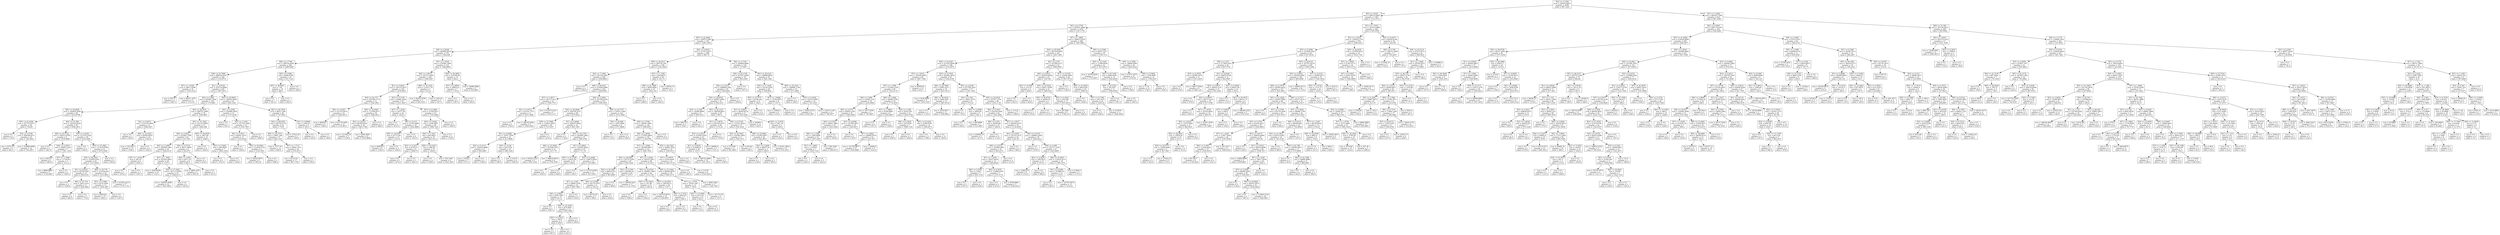 digraph Tree {
node [shape=box] ;
0 [label="X[2] <= 3.1556\nmse = 332616.6052\nsamples = 2000\nvalue = 997.1425"] ;
1 [label="X[0] <= 0.629\nmse = 286153.6803\nsamples = 1381\nvalue = 1131.4772"] ;
0 -> 1 [labeldistance=2.5, labelangle=45, headlabel="True"] ;
2 [label="X[3] <= 0.3745\nmse = 295621.0406\nsamples = 1053\nvalue = 1197.1776"] ;
1 -> 2 ;
3 [label="X[5] <= 42.3692\nmse = 290573.998\nsamples = 767\nvalue = 1087.2855"] ;
2 -> 3 ;
4 [label="X[6] <= 2.8448\nmse = 285060.9534\nsamples = 379\nvalue = 1184.066"] ;
3 -> 4 ;
5 [label="X[6] <= 2.7799\nmse = 286740.6585\nsamples = 260\nvalue = 1089.8269"] ;
4 -> 5 ;
6 [label="X[8] <= 22.7968\nmse = 268018.8163\nsamples = 246\nvalue = 1132.9715"] ;
5 -> 6 ;
7 [label="X[7] <= 1.6383\nmse = 24811.8398\nsamples = 16\nvalue = 1785.3125"] ;
6 -> 7 ;
8 [label="mse = 330.75\nsamples = 4\nvalue = 1887.5"] ;
7 -> 8 ;
9 [label="mse = 28331.1875\nsamples = 12\nvalue = 1751.25"] ;
7 -> 9 ;
10 [label="X[1] <= 0.8726\nmse = 253274.8069\nsamples = 230\nvalue = 1087.5913"] ;
6 -> 10 ;
11 [label="X[2] <= 2.096\nmse = 254081.3928\nsamples = 163\nvalue = 1179.865"] ;
10 -> 11 ;
12 [label="X[4] <= 24.9956\nmse = 182838.3009\nsamples = 85\nvalue = 1014.8706"] ;
11 -> 12 ;
13 [label="X[5] <= 41.4048\nmse = 227776.2275\nsamples = 20\nvalue = 756.85"] ;
12 -> 13 ;
14 [label="mse = 0.0\nsamples = 4\nvalue = 718.0"] ;
13 -> 14 ;
15 [label="X[3] <= 0.2785\nmse = 284248.6211\nsamples = 16\nvalue = 766.5625"] ;
13 -> 15 ;
16 [label="mse = 8372.25\nsamples = 2\nvalue = 922.5"] ;
15 -> 16 ;
17 [label="mse = 319689.4898\nsamples = 14\nvalue = 744.2857"] ;
15 -> 17 ;
18 [label="X[4] <= 45.366\nmse = 142223.8239\nsamples = 65\nvalue = 1094.2615"] ;
12 -> 18 ;
19 [label="X[8] <= 23.5752\nmse = 100213.8765\nsamples = 9\nvalue = 1478.8889"] ;
18 -> 19 ;
20 [label="mse = 0.0\nsamples = 2\nvalue = 1821.0"] ;
19 -> 20 ;
21 [label="X[6] <= 2.4054\nmse = 85852.1224\nsamples = 7\nvalue = 1381.1429"] ;
19 -> 21 ;
22 [label="mse = 4624.0\nsamples = 2\nvalue = 1805.0"] ;
21 -> 22 ;
23 [label="X[7] <= 1.7946\nmse = 17736.64\nsamples = 5\nvalue = 1211.6"] ;
21 -> 23 ;
24 [label="mse = 8888.8889\nsamples = 3\nvalue = 1120.6667"] ;
23 -> 24 ;
25 [label="mse = 0.0\nsamples = 2\nvalue = 1348.0"] ;
23 -> 25 ;
26 [label="X[0] <= 0.5345\nmse = 121378.5328\nsamples = 56\nvalue = 1032.4464"] ;
18 -> 26 ;
27 [label="mse = 0.0\nsamples = 5\nvalue = 644.0"] ;
26 -> 27 ;
28 [label="X[4] <= 47.2681\nmse = 117034.8766\nsamples = 51\nvalue = 1070.5294"] ;
26 -> 28 ;
29 [label="X[5] <= 40.5821\nmse = 123629.4201\nsamples = 42\nvalue = 1127.6429"] ;
28 -> 29 ;
30 [label="X[1] <= 0.8225\nmse = 49728.2367\nsamples = 13\nvalue = 930.6154"] ;
29 -> 30 ;
31 [label="mse = 0.0\nsamples = 2\nvalue = 1438.0"] ;
30 -> 31 ;
32 [label="X[8] <= 25.779\nmse = 3452.2314\nsamples = 11\nvalue = 838.3636"] ;
30 -> 32 ;
33 [label="mse = 0.0\nsamples = 6\nvalue = 892.0"] ;
32 -> 33 ;
34 [label="mse = 0.0\nsamples = 5\nvalue = 774.0"] ;
32 -> 34 ;
35 [label="X[8] <= 25.779\nmse = 131554.654\nsamples = 29\nvalue = 1215.9655"] ;
29 -> 35 ;
36 [label="X[3] <= 0.3093\nmse = 8374.3056\nsamples = 12\nvalue = 1268.1667"] ;
35 -> 36 ;
37 [label="mse = 9849.64\nsamples = 10\nvalue = 1262.4"] ;
36 -> 37 ;
38 [label="mse = 0.0\nsamples = 2\nvalue = 1297.0"] ;
36 -> 38 ;
39 [label="mse = 215224.2215\nsamples = 17\nvalue = 1179.1176"] ;
35 -> 39 ;
40 [label="mse = 0.0\nsamples = 9\nvalue = 804.0"] ;
28 -> 40 ;
41 [label="X[4] <= 26.3831\nmse = 269723.1966\nsamples = 78\nvalue = 1359.6667"] ;
11 -> 41 ;
42 [label="X[1] <= 0.8471\nmse = 272156.3946\nsamples = 21\nvalue = 1086.2857"] ;
41 -> 42 ;
43 [label="mse = 0.0\nsamples = 5\nvalue = 280.0"] ;
42 -> 43 ;
44 [label="X[8] <= 23.4201\nmse = 90564.0625\nsamples = 16\nvalue = 1338.25"] ;
42 -> 44 ;
45 [label="mse = 142129.0\nsamples = 10\nvalue = 1306.0"] ;
44 -> 45 ;
46 [label="mse = 0.0\nsamples = 6\nvalue = 1392.0"] ;
44 -> 46 ;
47 [label="X[5] <= 41.1825\nmse = 231147.6405\nsamples = 57\nvalue = 1460.386"] ;
41 -> 47 ;
48 [label="X[0] <= 0.5612\nmse = 232582.7596\nsamples = 42\nvalue = 1315.381"] ;
47 -> 48 ;
49 [label="X[6] <= 2.1899\nmse = 206399.1981\nsamples = 34\nvalue = 1428.9118"] ;
48 -> 49 ;
50 [label="X[7] <= 1.6106\nmse = 342.25\nsamples = 6\nvalue = 1855.5"] ;
49 -> 50 ;
51 [label="mse = 0.0\nsamples = 3\nvalue = 1874.0"] ;
50 -> 51 ;
52 [label="mse = 0.0\nsamples = 3\nvalue = 1837.0"] ;
50 -> 52 ;
53 [label="X[7] <= 1.7946\nmse = 203202.9643\nsamples = 28\nvalue = 1337.5"] ;
49 -> 53 ;
54 [label="mse = 184148.89\nsamples = 10\nvalue = 1105.1"] ;
53 -> 54 ;
55 [label="X[8] <= 27.2825\nmse = 167113.4599\nsamples = 18\nvalue = 1466.6111"] ;
53 -> 55 ;
56 [label="mse = 184563.3086\nsamples = 16\nvalue = 1447.0625"] ;
55 -> 56 ;
57 [label="mse = 0.0\nsamples = 2\nvalue = 1623.0"] ;
55 -> 57 ;
58 [label="X[0] <= 0.5725\nmse = 56271.6094\nsamples = 8\nvalue = 832.875"] ;
48 -> 58 ;
59 [label="X[6] <= 2.404\nmse = 4671.25\nsamples = 6\nvalue = 965.5"] ;
58 -> 59 ;
60 [label="mse = 4860.1875\nsamples = 4\nvalue = 992.25"] ;
59 -> 60 ;
61 [label="mse = 0.0\nsamples = 2\nvalue = 912.0"] ;
59 -> 61 ;
62 [label="mse = 0.0\nsamples = 2\nvalue = 435.0"] ;
58 -> 62 ;
63 [label="X[4] <= 39.4036\nmse = 3407.84\nsamples = 15\nvalue = 1866.4"] ;
47 -> 63 ;
64 [label="mse = 0.0\nsamples = 8\nvalue = 1920.0"] ;
63 -> 64 ;
65 [label="X[3] <= 0.3093\nmse = 266.6939\nsamples = 7\nvalue = 1805.1429"] ;
63 -> 65 ;
66 [label="mse = 0.0\nsamples = 4\nvalue = 1791.0"] ;
65 -> 66 ;
67 [label="mse = 0.0\nsamples = 3\nvalue = 1824.0"] ;
65 -> 67 ;
68 [label="X[4] <= 24.9956\nmse = 180203.9443\nsamples = 67\nvalue = 863.1045"] ;
10 -> 68 ;
69 [label="X[3] <= 0.2592\nmse = 254489.5828\nsamples = 21\nvalue = 1137.5238"] ;
68 -> 69 ;
70 [label="mse = 0.0\nsamples = 7\nvalue = 591.0"] ;
69 -> 70 ;
71 [label="X[2] <= 2.1581\nmse = 157718.1684\nsamples = 14\nvalue = 1410.7857"] ;
69 -> 71 ;
72 [label="X[2] <= 2.0911\nmse = 84281.4215\nsamples = 11\nvalue = 1252.8182"] ;
71 -> 72 ;
73 [label="mse = 0.0\nsamples = 5\nvalue = 1400.0"] ;
72 -> 73 ;
74 [label="X[5] <= 40.9941\nmse = 121420.4722\nsamples = 6\nvalue = 1130.1667"] ;
72 -> 74 ;
75 [label="mse = 20542.6875\nsamples = 4\nvalue = 1362.25"] ;
74 -> 75 ;
76 [label="mse = 0.0\nsamples = 2\nvalue = 666.0"] ;
74 -> 76 ;
77 [label="mse = 0.0\nsamples = 3\nvalue = 1990.0"] ;
71 -> 77 ;
78 [label="X[5] <= 40.7835\nmse = 96217.448\nsamples = 46\nvalue = 737.8261"] ;
68 -> 78 ;
79 [label="X[4] <= 28.8792\nmse = 85736.5714\nsamples = 42\nvalue = 779.0"] ;
78 -> 79 ;
80 [label="X[8] <= 26.7275\nmse = 14801.198\nsamples = 37\nvalue = 682.1351"] ;
79 -> 80 ;
81 [label="mse = 7277.76\nsamples = 15\nvalue = 690.8"] ;
80 -> 81 ;
82 [label="X[7] <= 1.7711\nmse = 19844.7211\nsamples = 22\nvalue = 676.2273"] ;
80 -> 82 ;
83 [label="mse = 25153.91\nsamples = 17\nvalue = 687.1765"] ;
82 -> 83 ;
84 [label="mse = 0.0\nsamples = 5\nvalue = 639.0"] ;
82 -> 84 ;
85 [label="mse = 27423.36\nsamples = 5\nvalue = 1495.8"] ;
79 -> 85 ;
86 [label="X[1] <= 0.9064\nmse = 1560.25\nsamples = 4\nvalue = 305.5"] ;
78 -> 86 ;
87 [label="mse = 0.0\nsamples = 2\nvalue = 345.0"] ;
86 -> 87 ;
88 [label="mse = 0.0\nsamples = 2\nvalue = 266.0"] ;
86 -> 88 ;
89 [label="X[0] <= 0.5683\nmse = 8266.9184\nsamples = 14\nvalue = 331.7143"] ;
5 -> 89 ;
90 [label="X[5] <= 40.9941\nmse = 7.56\nsamples = 10\nvalue = 389.2"] ;
89 -> 90 ;
91 [label="mse = 0.0\nsamples = 7\nvalue = 391.0"] ;
90 -> 91 ;
92 [label="mse = 0.0\nsamples = 3\nvalue = 385.0"] ;
90 -> 92 ;
93 [label="mse = 0.0\nsamples = 4\nvalue = 188.0"] ;
89 -> 93 ;
94 [label="X[7] <= 1.8239\nmse = 219592.1669\nsamples = 119\nvalue = 1389.9664"] ;
4 -> 94 ;
95 [label="X[6] <= 3.8533\nmse = 181173.4482\nsamples = 109\nvalue = 1440.0367"] ;
94 -> 95 ;
96 [label="X[1] <= 0.8423\nmse = 150110.5015\nsamples = 104\nvalue = 1479.6923"] ;
95 -> 96 ;
97 [label="X[4] <= 44.175\nmse = 225746.7174\nsamples = 51\nvalue = 1342.2941"] ;
96 -> 97 ;
98 [label="X[0] <= 0.5457\nmse = 311310.9972\nsamples = 19\nvalue = 1082.9474"] ;
97 -> 98 ;
99 [label="mse = 80645.0\nsamples = 6\nvalue = 1006.0"] ;
98 -> 99 ;
100 [label="mse = 413778.2485\nsamples = 13\nvalue = 1118.4615"] ;
98 -> 100 ;
101 [label="X[8] <= 25.6565\nmse = 111294.8271\nsamples = 32\nvalue = 1496.2812"] ;
97 -> 101 ;
102 [label="X[2] <= 2.6233\nmse = 66784.9324\nsamples = 28\nvalue = 1583.1786"] ;
101 -> 102 ;
103 [label="mse = 121382.56\nsamples = 5\nvalue = 1156.8"] ;
102 -> 103 ;
104 [label="mse = 6802.8091\nsamples = 23\nvalue = 1675.8696"] ;
102 -> 104 ;
105 [label="mse = 0.0\nsamples = 4\nvalue = 888.0"] ;
101 -> 105 ;
106 [label="X[3] <= 0.2729\nmse = 41682.2364\nsamples = 53\nvalue = 1611.9057"] ;
96 -> 106 ;
107 [label="X[7] <= 1.2259\nmse = 32577.09\nsamples = 20\nvalue = 1423.9"] ;
106 -> 107 ;
108 [label="mse = 0.0\nsamples = 2\nvalue = 1613.0"] ;
107 -> 108 ;
109 [label="X[0] <= 0.515\nmse = 31782.0988\nsamples = 18\nvalue = 1402.8889"] ;
107 -> 109 ;
110 [label="X[4] <= 16.5367\nmse = 45773.04\nsamples = 10\nvalue = 1331.6"] ;
109 -> 110 ;
111 [label="mse = 69938.0\nsamples = 6\nvalue = 1382.0"] ;
110 -> 111 ;
112 [label="mse = 0.0\nsamples = 4\nvalue = 1256.0"] ;
110 -> 112 ;
113 [label="mse = 0.0\nsamples = 8\nvalue = 1492.0"] ;
109 -> 113 ;
114 [label="X[3] <= 0.3608\nmse = 12795.6437\nsamples = 33\nvalue = 1725.8485"] ;
106 -> 114 ;
115 [label="X[6] <= 3.6342\nmse = 3190.2687\nsamples = 29\nvalue = 1688.7241"] ;
114 -> 115 ;
116 [label="X[6] <= 3.1627\nmse = 683.6821\nsamples = 18\nvalue = 1647.6111"] ;
115 -> 116 ;
117 [label="X[3] <= 0.3271\nmse = 45.9375\nsamples = 8\nvalue = 1669.75"] ;
116 -> 117 ;
118 [label="mse = 0.0\nsamples = 5\nvalue = 1675.0"] ;
117 -> 118 ;
119 [label="mse = 0.0\nsamples = 3\nvalue = 1661.0"] ;
117 -> 119 ;
120 [label="X[8] <= 22.2401\nmse = 488.09\nsamples = 10\nvalue = 1629.9"] ;
116 -> 120 ;
121 [label="mse = 0.0\nsamples = 4\nvalue = 1640.0"] ;
120 -> 121 ;
122 [label="mse = 700.1389\nsamples = 6\nvalue = 1623.1667"] ;
120 -> 122 ;
123 [label="mse = 0.0\nsamples = 11\nvalue = 1756.0"] ;
115 -> 123 ;
124 [label="mse = 0.0\nsamples = 4\nvalue = 1995.0"] ;
114 -> 124 ;
125 [label="X[8] <= 35.1535\nmse = 114217.76\nsamples = 5\nvalue = 615.2"] ;
95 -> 125 ;
126 [label="mse = 84323.5556\nsamples = 3\nvalue = 820.3333"] ;
125 -> 126 ;
127 [label="mse = 1260.25\nsamples = 2\nvalue = 307.5"] ;
125 -> 127 ;
128 [label="X[4] <= 26.3925\nmse = 313168.56\nsamples = 10\nvalue = 844.2"] ;
94 -> 128 ;
129 [label="X[7] <= 2.6956\nmse = 198810.0\nsamples = 7\nvalue = 1105.0"] ;
128 -> 129 ;
130 [label="mse = 0.0\nsamples = 5\nvalue = 1387.0"] ;
129 -> 130 ;
131 [label="mse = 0.0\nsamples = 2\nvalue = 400.0"] ;
129 -> 131 ;
132 [label="mse = 50986.8889\nsamples = 3\nvalue = 235.6667"] ;
128 -> 132 ;
133 [label="X[0] <= 0.5616\nmse = 277873.0071\nsamples = 388\nvalue = 992.75"] ;
3 -> 133 ;
134 [label="X[8] <= 39.2213\nmse = 260770.144\nsamples = 258\nvalue = 1102.1628"] ;
133 -> 134 ;
135 [label="X[4] <= 7.1496\nmse = 241532.368\nsamples = 238\nvalue = 1058.8992"] ;
134 -> 135 ;
136 [label="mse = 0.0\nsamples = 4\nvalue = 1892.0"] ;
135 -> 136 ;
137 [label="X[8] <= 20.4471\nmse = 233594.0968\nsamples = 234\nvalue = 1044.6581"] ;
135 -> 137 ;
138 [label="X[7] <= 1.8017\nmse = 347177.812\nsamples = 22\nvalue = 1394.7727"] ;
137 -> 138 ;
139 [label="X[1] <= 0.8713\nmse = 141533.7751\nsamples = 13\nvalue = 1615.3846"] ;
138 -> 139 ;
140 [label="mse = 0.0\nsamples = 4\nvalue = 1784.0"] ;
139 -> 140 ;
141 [label="mse = 186185.5802\nsamples = 9\nvalue = 1540.4444"] ;
139 -> 141 ;
142 [label="mse = 472373.4321\nsamples = 9\nvalue = 1076.1111"] ;
138 -> 142 ;
143 [label="X[6] <= 2.3954\nmse = 207766.4554\nsamples = 212\nvalue = 1008.3255"] ;
137 -> 143 ;
144 [label="X[4] <= 24.9956\nmse = 240794.5537\nsamples = 69\nvalue = 875.6232"] ;
143 -> 144 ;
145 [label="X[8] <= 37.3868\nmse = 114853.3202\nsamples = 28\nvalue = 721.0357"] ;
144 -> 145 ;
146 [label="X[1] <= 0.8298\nmse = 75507.7656\nsamples = 23\nvalue = 613.8696"] ;
145 -> 146 ;
147 [label="X[3] <= 0.3115\nmse = 105542.8889\nsamples = 9\nvalue = 843.6667"] ;
146 -> 147 ;
148 [label="mse = 1536.0\nsamples = 7\nvalue = 671.0"] ;
147 -> 148 ;
149 [label="mse = 0.0\nsamples = 2\nvalue = 1448.0"] ;
147 -> 149 ;
150 [label="X[4] <= 14.28\nmse = 429.1224\nsamples = 14\nvalue = 466.1429"] ;
146 -> 150 ;
151 [label="mse = 0.0\nsamples = 6\nvalue = 490.0"] ;
150 -> 151 ;
152 [label="mse = 3.9375\nsamples = 8\nvalue = 448.25"] ;
150 -> 152 ;
153 [label="mse = 0.0\nsamples = 5\nvalue = 1214.0"] ;
145 -> 153 ;
154 [label="X[1] <= 0.8489\nmse = 299337.6692\nsamples = 41\nvalue = 981.1951"] ;
144 -> 154 ;
155 [label="mse = 0.0\nsamples = 4\nvalue = 1738.0"] ;
154 -> 155 ;
156 [label="X[5] <= 44.1755\nmse = 263085.2082\nsamples = 37\nvalue = 899.3784"] ;
154 -> 156 ;
157 [label="X[8] <= 27.9562\nmse = 327586.1875\nsamples = 12\nvalue = 1277.75"] ;
156 -> 157 ;
158 [label="mse = 87920.2222\nsamples = 3\nvalue = 981.3333"] ;
157 -> 158 ;
159 [label="mse = 368424.6914\nsamples = 9\nvalue = 1376.5556"] ;
157 -> 159 ;
160 [label="X[1] <= 0.8622\nmse = 130420.2624\nsamples = 25\nvalue = 717.76"] ;
156 -> 160 ;
161 [label="X[5] <= 47.3199\nmse = 22022.56\nsamples = 10\nvalue = 964.8"] ;
160 -> 161 ;
162 [label="mse = 0.0\nsamples = 8\nvalue = 1039.0"] ;
161 -> 162 ;
163 [label="mse = 0.0\nsamples = 2\nvalue = 668.0"] ;
161 -> 163 ;
164 [label="X[3] <= 0.3098\nmse = 134875.6622\nsamples = 15\nvalue = 553.0667"] ;
160 -> 164 ;
165 [label="mse = 0.0\nsamples = 3\nvalue = 238.0"] ;
164 -> 165 ;
166 [label="mse = 137573.6389\nsamples = 12\nvalue = 631.8333"] ;
164 -> 166 ;
167 [label="X[8] <= 20.7757\nmse = 179232.7469\nsamples = 143\nvalue = 1072.3566"] ;
143 -> 167 ;
168 [label="X[5] <= 44.609\nmse = 1043.2099\nsamples = 9\nvalue = 677.8889"] ;
167 -> 168 ;
169 [label="mse = 0.0\nsamples = 4\nvalue = 714.0"] ;
168 -> 169 ;
170 [label="mse = 0.0\nsamples = 5\nvalue = 649.0"] ;
168 -> 170 ;
171 [label="X[6] <= 3.5764\nmse = 180047.6941\nsamples = 134\nvalue = 1098.8507"] ;
167 -> 171 ;
172 [label="X[6] <= 2.8648\nmse = 173204.4864\nsamples = 130\nvalue = 1118.0769"] ;
171 -> 172 ;
173 [label="X[7] <= 1.5366\nmse = 183566.6007\nsamples = 112\nvalue = 1080.7054"] ;
172 -> 173 ;
174 [label="X[4] <= 36.0003\nmse = 176170.2293\nsamples = 43\nvalue = 930.1628"] ;
173 -> 174 ;
175 [label="X[4] <= 25.2947\nmse = 66612.673\nsamples = 23\nvalue = 803.6087"] ;
174 -> 175 ;
176 [label="X[7] <= 1.402\nmse = 20880.1939\nsamples = 19\nvalue = 900.7368"] ;
175 -> 176 ;
177 [label="X[6] <= 2.5823\nmse = 2595.7067\nsamples = 15\nvalue = 971.6"] ;
176 -> 177 ;
178 [label="mse = 0.0\nsamples = 2\nvalue = 1081.0"] ;
177 -> 178 ;
179 [label="X[8] <= 22.3529\nmse = 870.4852\nsamples = 13\nvalue = 954.7692"] ;
177 -> 179 ;
180 [label="X[0] <= 0.5222\nmse = 768.0\nsamples = 8\nvalue = 939.0"] ;
179 -> 180 ;
181 [label="mse = 0.0\nsamples = 2\nvalue = 987.0"] ;
180 -> 181 ;
182 [label="mse = 0.0\nsamples = 6\nvalue = 923.0"] ;
180 -> 182 ;
183 [label="mse = 0.0\nsamples = 5\nvalue = 980.0"] ;
179 -> 183 ;
184 [label="mse = 0.0\nsamples = 4\nvalue = 635.0"] ;
176 -> 184 ;
185 [label="X[0] <= 0.5392\nmse = 26179.1875\nsamples = 4\nvalue = 342.25"] ;
175 -> 185 ;
186 [label="mse = 44732.25\nsamples = 2\nvalue = 280.5"] ;
185 -> 186 ;
187 [label="mse = 0.0\nsamples = 2\nvalue = 404.0"] ;
185 -> 187 ;
188 [label="X[3] <= 0.2769\nmse = 262562.01\nsamples = 20\nvalue = 1075.7"] ;
174 -> 188 ;
189 [label="mse = 0.0\nsamples = 3\nvalue = 869.0"] ;
188 -> 189 ;
190 [label="mse = 300026.263\nsamples = 17\nvalue = 1112.1765"] ;
188 -> 190 ;
191 [label="X[7] <= 1.6344\nmse = 165251.0611\nsamples = 69\nvalue = 1174.5217"] ;
173 -> 191 ;
192 [label="X[5] <= 44.6754\nmse = 180482.7994\nsamples = 40\nvalue = 1313.725"] ;
191 -> 192 ;
193 [label="X[5] <= 43.4343\nmse = 141.96\nsamples = 10\nvalue = 1661.8"] ;
192 -> 193 ;
194 [label="mse = 0.0\nsamples = 3\nvalue = 1680.0"] ;
193 -> 194 ;
195 [label="mse = 0.0\nsamples = 7\nvalue = 1654.0"] ;
193 -> 195 ;
196 [label="X[5] <= 45.8501\nmse = 186749.21\nsamples = 30\nvalue = 1197.7"] ;
192 -> 196 ;
197 [label="mse = 201910.9074\nsamples = 23\nvalue = 1259.6957"] ;
196 -> 197 ;
198 [label="X[6] <= 2.7232\nmse = 82810.0\nsamples = 7\nvalue = 994.0"] ;
196 -> 198 ;
199 [label="mse = 0.0\nsamples = 2\nvalue = 539.0"] ;
198 -> 199 ;
200 [label="mse = 0.0\nsamples = 5\nvalue = 1176.0"] ;
198 -> 200 ;
201 [label="X[8] <= 31.5264\nmse = 80648.3876\nsamples = 29\nvalue = 982.5172"] ;
191 -> 201 ;
202 [label="X[7] <= 1.7978\nmse = 79793.1667\nsamples = 12\nvalue = 730.0"] ;
201 -> 202 ;
203 [label="X[4] <= 15.4995\nmse = 8372.25\nsamples = 10\nvalue = 632.5"] ;
202 -> 203 ;
204 [label="mse = 0.0\nsamples = 5\nvalue = 724.0"] ;
203 -> 204 ;
205 [label="mse = 0.0\nsamples = 5\nvalue = 541.0"] ;
203 -> 205 ;
206 [label="mse = 151710.25\nsamples = 2\nvalue = 1217.5"] ;
202 -> 206 ;
207 [label="mse = 4469.3564\nsamples = 17\nvalue = 1160.7647"] ;
201 -> 207 ;
208 [label="X[5] <= 46.1503\nmse = 45966.7932\nsamples = 18\nvalue = 1350.6111"] ;
172 -> 208 ;
209 [label="X[7] <= 0.0875\nmse = 4193.4949\nsamples = 14\nvalue = 1461.0714"] ;
208 -> 209 ;
210 [label="mse = 0.0\nsamples = 8\nvalue = 1405.0"] ;
209 -> 210 ;
211 [label="mse = 3.4722\nsamples = 6\nvalue = 1535.8333"] ;
209 -> 211 ;
212 [label="mse = 0.0\nsamples = 4\nvalue = 964.0"] ;
208 -> 212 ;
213 [label="mse = 0.0\nsamples = 4\nvalue = 474.0"] ;
171 -> 213 ;
214 [label="X[1] <= 1.1789\nmse = 202368.6\nsamples = 20\nvalue = 1617.0"] ;
134 -> 214 ;
215 [label="X[8] <= 41.7868\nmse = 9838.9844\nsamples = 16\nvalue = 1835.125"] ;
214 -> 215 ;
216 [label="mse = 0.0\nsamples = 5\nvalue = 1688.0"] ;
215 -> 216 ;
217 [label="mse = 0.0\nsamples = 11\nvalue = 1902.0"] ;
215 -> 217 ;
218 [label="mse = 20916.75\nsamples = 4\nvalue = 744.5"] ;
214 -> 218 ;
219 [label="X[6] <= 2.7105\nmse = 240906.6846\nsamples = 130\nvalue = 775.6077"] ;
133 -> 219 ;
220 [label="X[8] <= 29.1736\nmse = 227257.0368\nsamples = 78\nvalue = 983.2564"] ;
219 -> 220 ;
221 [label="X[6] <= 2.5375\nmse = 209689.5582\nsamples = 76\nvalue = 958.6842"] ;
220 -> 221 ;
222 [label="X[4] <= 28.4555\nmse = 192857.4982\nsamples = 74\nvalue = 934.3514"] ;
221 -> 222 ;
223 [label="X[2] <= 2.1581\nmse = 18396.8889\nsamples = 9\nvalue = 509.3333"] ;
222 -> 223 ;
224 [label="mse = 1892.25\nsamples = 2\nvalue = 258.5"] ;
223 -> 224 ;
225 [label="mse = 0.0\nsamples = 7\nvalue = 581.0"] ;
223 -> 225 ;
226 [label="X[5] <= 45.1237\nmse = 188538.6831\nsamples = 65\nvalue = 993.2"] ;
222 -> 226 ;
227 [label="X[1] <= 1.0876\nmse = 230728.1875\nsamples = 28\nvalue = 1175.25"] ;
226 -> 227 ;
228 [label="X[3] <= 0.2514\nmse = 278383.5425\nsamples = 23\nvalue = 1196.3913"] ;
227 -> 228 ;
229 [label="X[1] <= 0.9528\nmse = 312858.21\nsamples = 20\nvalue = 1210.7"] ;
228 -> 229 ;
230 [label="mse = 346742.8889\nsamples = 18\nvalue = 1201.3333"] ;
229 -> 230 ;
231 [label="mse = 0.0\nsamples = 2\nvalue = 1295.0"] ;
229 -> 231 ;
232 [label="mse = 38088.0\nsamples = 3\nvalue = 1101.0"] ;
228 -> 232 ;
233 [label="mse = 0.0\nsamples = 5\nvalue = 1078.0"] ;
227 -> 233 ;
234 [label="X[0] <= 0.5746\nmse = 112551.0022\nsamples = 37\nvalue = 855.4324"] ;
226 -> 234 ;
235 [label="X[5] <= 45.6547\nmse = 102582.3802\nsamples = 11\nvalue = 649.7273"] ;
234 -> 235 ;
236 [label="mse = 35.5556\nsamples = 6\nvalue = 941.6667"] ;
235 -> 236 ;
237 [label="mse = 635.04\nsamples = 5\nvalue = 299.4"] ;
235 -> 237 ;
238 [label="X[8] <= 23.9482\nmse = 91292.0947\nsamples = 26\nvalue = 942.4615"] ;
234 -> 238 ;
239 [label="X[2] <= 2.0449\nmse = 68437.44\nsamples = 5\nvalue = 808.6"] ;
238 -> 239 ;
240 [label="mse = 0.0\nsamples = 2\nvalue = 1129.0"] ;
239 -> 240 ;
241 [label="mse = 0.0\nsamples = 3\nvalue = 595.0"] ;
239 -> 241 ;
242 [label="mse = 91451.4603\nsamples = 21\nvalue = 974.3333"] ;
238 -> 242 ;
243 [label="mse = 0.0\nsamples = 2\nvalue = 1859.0"] ;
221 -> 243 ;
244 [label="mse = 0.0\nsamples = 2\nvalue = 1917.0"] ;
220 -> 244 ;
245 [label="X[4] <= 30.4124\nmse = 99688.6934\nsamples = 52\nvalue = 464.1346"] ;
219 -> 245 ;
246 [label="X[4] <= 17.1028\nmse = 33126.3258\nsamples = 29\nvalue = 299.8621"] ;
245 -> 246 ;
247 [label="X[5] <= 47.5771\nmse = 32786.381\nsamples = 21\nvalue = 346.0"] ;
246 -> 247 ;
248 [label="X[7] <= 0.8631\nmse = 38300.8374\nsamples = 17\nvalue = 325.5294"] ;
247 -> 248 ;
249 [label="mse = 50288.5\nsamples = 12\nvalue = 340.0"] ;
248 -> 249 ;
250 [label="X[4] <= 5.2674\nmse = 7821.76\nsamples = 5\nvalue = 290.8"] ;
248 -> 250 ;
251 [label="mse = 0.0\nsamples = 3\nvalue = 363.0"] ;
250 -> 251 ;
252 [label="mse = 6.25\nsamples = 2\nvalue = 182.5"] ;
250 -> 252 ;
253 [label="mse = 0.0\nsamples = 4\nvalue = 433.0"] ;
247 -> 253 ;
254 [label="X[7] <= 1.8486\nmse = 13762.6875\nsamples = 8\nvalue = 178.75"] ;
246 -> 254 ;
255 [label="mse = 12800.0\nsamples = 6\nvalue = 216.0"] ;
254 -> 255 ;
256 [label="mse = 0.0\nsamples = 2\nvalue = 67.0"] ;
254 -> 256 ;
257 [label="X[8] <= 25.1014\nmse = 106688.7146\nsamples = 23\nvalue = 671.2609"] ;
245 -> 257 ;
258 [label="mse = 0.0\nsamples = 4\nvalue = 339.0"] ;
257 -> 258 ;
259 [label="X[3] <= 0.3282\nmse = 101015.0083\nsamples = 19\nvalue = 741.2105"] ;
257 -> 259 ;
260 [label="mse = 18503.4722\nsamples = 6\nvalue = 639.1667"] ;
259 -> 260 ;
261 [label="mse = 132073.1361\nsamples = 13\nvalue = 788.3077"] ;
259 -> 261 ;
262 [label="X[7] <= 1.9802\nmse = 189915.6518\nsamples = 286\nvalue = 1491.8881"] ;
2 -> 262 ;
263 [label="X[4] <= 29.4841\nmse = 205319.0604\nsamples = 241\nvalue = 1443.7469"] ;
262 -> 263 ;
264 [label="X[8] <= 23.4201\nmse = 211025.8049\nsamples = 188\nvalue = 1374.2979"] ;
263 -> 264 ;
265 [label="X[7] <= 1.8518\nmse = 153258.4465\nsamples = 95\nvalue = 1487.7368"] ;
264 -> 265 ;
266 [label="X[7] <= 1.5366\nmse = 121404.1226\nsamples = 85\nvalue = 1552.9176"] ;
265 -> 266 ;
267 [label="X[6] <= 2.689\nmse = 114401.319\nsamples = 55\nvalue = 1432.0909"] ;
266 -> 267 ;
268 [label="X[0] <= 0.5731\nmse = 95658.1524\nsamples = 52\nvalue = 1469.0385"] ;
267 -> 268 ;
269 [label="X[0] <= 0.5612\nmse = 26921.5802\nsamples = 18\nvalue = 1543.4444"] ;
268 -> 269 ;
270 [label="X[6] <= 2.1369\nmse = 1208.4898\nsamples = 14\nvalue = 1457.2857"] ;
269 -> 270 ;
271 [label="X[7] <= 1.2683\nmse = 13.0612\nsamples = 7\nvalue = 1430.7143"] ;
270 -> 271 ;
272 [label="mse = 0.0\nsamples = 2\nvalue = 1425.0"] ;
271 -> 272 ;
273 [label="mse = 0.0\nsamples = 5\nvalue = 1433.0"] ;
271 -> 273 ;
274 [label="mse = 991.8367\nsamples = 7\nvalue = 1483.8571"] ;
270 -> 274 ;
275 [label="mse = 0.0\nsamples = 4\nvalue = 1845.0"] ;
269 -> 275 ;
276 [label="X[1] <= 0.8298\nmse = 127565.4637\nsamples = 34\nvalue = 1429.6471"] ;
268 -> 276 ;
277 [label="mse = 0.0\nsamples = 2\nvalue = 1138.0"] ;
276 -> 277 ;
278 [label="X[7] <= 0.8823\nmse = 129889.9219\nsamples = 32\nvalue = 1447.875"] ;
276 -> 278 ;
279 [label="mse = 151760.9877\nsamples = 27\nvalue = 1454.8889"] ;
278 -> 279 ;
280 [label="mse = 10086.0\nsamples = 5\nvalue = 1410.0"] ;
278 -> 280 ;
281 [label="mse = 5477.5556\nsamples = 3\nvalue = 791.6667"] ;
267 -> 281 ;
282 [label="X[6] <= 2.3484\nmse = 58408.3789\nsamples = 30\nvalue = 1774.4333"] ;
266 -> 282 ;
283 [label="X[7] <= 1.6884\nmse = 9706.8889\nsamples = 9\nvalue = 1426.6667"] ;
282 -> 283 ;
284 [label="mse = 0.0\nsamples = 6\nvalue = 1357.0"] ;
283 -> 284 ;
285 [label="mse = 0.0\nsamples = 3\nvalue = 1566.0"] ;
283 -> 285 ;
286 [label="X[2] <= 2.308\nmse = 5234.5351\nsamples = 21\nvalue = 1923.4762"] ;
282 -> 286 ;
287 [label="X[6] <= 2.5639\nmse = 235.9184\nsamples = 7\nvalue = 1968.7143"] ;
286 -> 287 ;
288 [label="mse = 0.0\nsamples = 2\nvalue = 1993.0"] ;
287 -> 288 ;
289 [label="mse = 0.0\nsamples = 5\nvalue = 1959.0"] ;
287 -> 289 ;
290 [label="X[5] <= 43.4343\nmse = 6198.9796\nsamples = 14\nvalue = 1900.8571"] ;
286 -> 290 ;
291 [label="mse = 0.0\nsamples = 2\nvalue = 1708.0"] ;
290 -> 291 ;
292 [label="mse = 0.0\nsamples = 12\nvalue = 1933.0"] ;
290 -> 292 ;
293 [label="mse = 80950.81\nsamples = 10\nvalue = 933.7"] ;
265 -> 293 ;
294 [label="X[4] <= 10.7933\nmse = 243462.5016\nsamples = 93\nvalue = 1258.4194"] ;
264 -> 294 ;
295 [label="X[8] <= 26.7808\nmse = 10001.6211\nsamples = 16\nvalue = 1627.4375"] ;
294 -> 295 ;
296 [label="mse = 5338.8889\nsamples = 3\nvalue = 1453.3333"] ;
295 -> 296 ;
297 [label="X[8] <= 28.4619\nmse = 2468.2367\nsamples = 13\nvalue = 1667.6154"] ;
295 -> 297 ;
298 [label="mse = 0.0\nsamples = 2\nvalue = 1710.0"] ;
297 -> 298 ;
299 [label="mse = 2530.9917\nsamples = 11\nvalue = 1659.9091"] ;
297 -> 299 ;
300 [label="X[3] <= 0.4106\nmse = 257798.1923\nsamples = 77\nvalue = 1181.7403"] ;
294 -> 300 ;
301 [label="X[3] <= 0.391\nmse = 16921.4375\nsamples = 8\nvalue = 574.25"] ;
300 -> 301 ;
302 [label="mse = 0.0\nsamples = 3\nvalue = 729.0"] ;
301 -> 302 ;
303 [label="X[0] <= 0.5698\nmse = 4084.64\nsamples = 5\nvalue = 481.4"] ;
301 -> 303 ;
304 [label="mse = 0.0\nsamples = 2\nvalue = 406.0"] ;
303 -> 304 ;
305 [label="mse = 490.8889\nsamples = 3\nvalue = 531.6667"] ;
303 -> 305 ;
306 [label="X[5] <= 43.5018\nmse = 237977.2741\nsamples = 69\nvalue = 1252.1739"] ;
300 -> 306 ;
307 [label="X[0] <= 0.5031\nmse = 222354.0505\nsamples = 64\nvalue = 1202.3906"] ;
306 -> 307 ;
308 [label="X[6] <= 3.501\nmse = 56590.89\nsamples = 10\nvalue = 1663.9"] ;
307 -> 308 ;
309 [label="mse = 236682.25\nsamples = 2\nvalue = 1471.5"] ;
308 -> 309 ;
310 [label="mse = 0.0\nsamples = 8\nvalue = 1712.0"] ;
308 -> 310 ;
311 [label="X[7] <= 1.6077\nmse = 206303.9575\nsamples = 54\nvalue = 1116.9259"] ;
307 -> 311 ;
312 [label="X[3] <= 0.4397\nmse = 135125.5475\nsamples = 20\nvalue = 821.95"] ;
311 -> 312 ;
313 [label="X[6] <= 3.9155\nmse = 107869.4961\nsamples = 16\nvalue = 932.4375"] ;
312 -> 313 ;
314 [label="X[7] <= 1.2259\nmse = 79227.9439\nsamples = 14\nvalue = 1006.6429"] ;
313 -> 314 ;
315 [label="X[6] <= 2.0744\nmse = 2.2041\nsamples = 7\nvalue = 855.7143"] ;
314 -> 315 ;
316 [label="mse = 0.0\nsamples = 4\nvalue = 857.0"] ;
315 -> 316 ;
317 [label="mse = 0.0\nsamples = 3\nvalue = 854.0"] ;
315 -> 317 ;
318 [label="X[0] <= 0.5078\nmse = 112894.8163\nsamples = 7\nvalue = 1157.5714"] ;
314 -> 318 ;
319 [label="mse = 0.0\nsamples = 4\nvalue = 872.0"] ;
318 -> 319 ;
320 [label="mse = 9706.8889\nsamples = 3\nvalue = 1538.3333"] ;
318 -> 320 ;
321 [label="mse = 0.0\nsamples = 2\nvalue = 413.0"] ;
313 -> 321 ;
322 [label="mse = 0.0\nsamples = 4\nvalue = 380.0"] ;
312 -> 322 ;
323 [label="X[0] <= 0.5105\nmse = 166883.2465\nsamples = 34\nvalue = 1290.4412"] ;
311 -> 323 ;
324 [label="mse = 0.0\nsamples = 3\nvalue = 1979.0"] ;
323 -> 324 ;
325 [label="X[6] <= 2.689\nmse = 132711.1238\nsamples = 31\nvalue = 1223.8065"] ;
323 -> 325 ;
326 [label="X[3] <= 0.4238\nmse = 108158.4\nsamples = 15\nvalue = 1073.0"] ;
325 -> 326 ;
327 [label="mse = 168014.0\nsamples = 9\nvalue = 1143.0"] ;
326 -> 327 ;
328 [label="mse = 0.0\nsamples = 6\nvalue = 968.0"] ;
326 -> 328 ;
329 [label="X[8] <= 25.6057\nmse = 114419.5273\nsamples = 16\nvalue = 1365.1875"] ;
325 -> 329 ;
330 [label="X[3] <= 0.4266\nmse = 107885.25\nsamples = 14\nvalue = 1315.5"] ;
329 -> 330 ;
331 [label="mse = 0.0\nsamples = 2\nvalue = 1293.0"] ;
330 -> 331 ;
332 [label="mse = 125767.6875\nsamples = 12\nvalue = 1319.25"] ;
330 -> 332 ;
333 [label="mse = 21904.0\nsamples = 2\nvalue = 1713.0"] ;
329 -> 333 ;
334 [label="mse = 174.24\nsamples = 5\nvalue = 1889.4"] ;
306 -> 334 ;
335 [label="X[2] <= 2.078\nmse = 107280.6137\nsamples = 53\nvalue = 1690.0943"] ;
263 -> 335 ;
336 [label="X[0] <= 0.5612\nmse = 162878.8256\nsamples = 25\nvalue = 1547.88"] ;
335 -> 336 ;
337 [label="X[0] <= 0.5549\nmse = 132.25\nsamples = 4\nvalue = 840.5"] ;
336 -> 337 ;
338 [label="mse = 0.0\nsamples = 2\nvalue = 852.0"] ;
337 -> 338 ;
339 [label="mse = 0.0\nsamples = 2\nvalue = 829.0"] ;
337 -> 339 ;
340 [label="X[5] <= 43.0252\nmse = 80411.8549\nsamples = 21\nvalue = 1682.619"] ;
336 -> 340 ;
341 [label="X[4] <= 40.9791\nmse = 36290.25\nsamples = 4\nvalue = 1124.5"] ;
340 -> 341 ;
342 [label="mse = 0.0\nsamples = 2\nvalue = 934.0"] ;
341 -> 342 ;
343 [label="mse = 0.0\nsamples = 2\nvalue = 1315.0"] ;
341 -> 343 ;
344 [label="X[3] <= 0.4432\nmse = 254.526\nsamples = 17\nvalue = 1813.9412"] ;
340 -> 344 ;
345 [label="mse = 68.3594\nsamples = 8\nvalue = 1798.125"] ;
344 -> 345 ;
346 [label="mse = 0.0\nsamples = 9\nvalue = 1828.0"] ;
344 -> 346 ;
347 [label="X[7] <= 0.2745\nmse = 23458.2092\nsamples = 28\nvalue = 1817.0714"] ;
335 -> 347 ;
348 [label="mse = 0.0\nsamples = 3\nvalue = 1383.0"] ;
347 -> 348 ;
349 [label="X[8] <= 22.5624\nmse = 949.8144\nsamples = 25\nvalue = 1869.16"] ;
347 -> 349 ;
350 [label="mse = 0.0\nsamples = 5\nvalue = 1928.0"] ;
349 -> 350 ;
351 [label="X[7] <= 0.7789\nmse = 105.3475\nsamples = 20\nvalue = 1854.45"] ;
349 -> 351 ;
352 [label="mse = 0.0\nsamples = 9\nvalue = 1864.0"] ;
351 -> 352 ;
353 [label="mse = 55.8678\nsamples = 11\nvalue = 1846.6364"] ;
351 -> 353 ;
354 [label="X[6] <= 2.3346\nmse = 28537.2277\nsamples = 45\nvalue = 1749.7111"] ;
262 -> 354 ;
355 [label="X[4] <= 12.3165\nmse = 11588.6939\nsamples = 21\nvalue = 1871.8571"] ;
354 -> 355 ;
356 [label="mse = 10795.9184\nsamples = 7\nvalue = 1774.2857"] ;
355 -> 356 ;
357 [label="X[5] <= 42.1458\nmse = 4844.9439\nsamples = 14\nvalue = 1920.6429"] ;
355 -> 357 ;
358 [label="X[8] <= 23.5752\nmse = 59.2397\nsamples = 11\nvalue = 1956.8182"] ;
357 -> 358 ;
359 [label="mse = 0.0\nsamples = 7\nvalue = 1951.0"] ;
358 -> 359 ;
360 [label="mse = 0.0\nsamples = 4\nvalue = 1967.0"] ;
358 -> 360 ;
361 [label="mse = 0.0\nsamples = 3\nvalue = 1788.0"] ;
357 -> 361 ;
362 [label="X[6] <= 2.7486\nmse = 18889.6389\nsamples = 24\nvalue = 1642.8333"] ;
354 -> 362 ;
363 [label="mse = 27473.1875\nsamples = 12\nvalue = 1576.25"] ;
362 -> 363 ;
364 [label="X[0] <= 0.5892\nmse = 1439.4097\nsamples = 12\nvalue = 1709.4167"] ;
362 -> 364 ;
365 [label="mse = 17.01\nsamples = 10\nvalue = 1726.3"] ;
364 -> 365 ;
366 [label="mse = 0.0\nsamples = 2\nvalue = 1625.0"] ;
364 -> 366 ;
367 [label="X[1] <= 1.0553\nmse = 197414.0885\nsamples = 328\nvalue = 920.5549"] ;
1 -> 367 ;
368 [label="X[1] <= 1.0216\nmse = 170054.1379\nsamples = 278\nvalue = 1006.4353"] ;
367 -> 368 ;
369 [label="X[3] <= 0.3608\nmse = 131609.3784\nsamples = 247\nvalue = 937.6154"] ;
368 -> 369 ;
370 [label="X[6] <= 2.431\nmse = 117360.5425\nsamples = 42\nvalue = 607.0714"] ;
369 -> 370 ;
371 [label="X[3] <= 0.2678\nmse = 42060.2479\nsamples = 11\nvalue = 1013.5455"] ;
370 -> 371 ;
372 [label="mse = 0.0\nsamples = 3\nvalue = 876.0"] ;
371 -> 372 ;
373 [label="mse = 48077.8594\nsamples = 8\nvalue = 1065.125"] ;
371 -> 373 ;
374 [label="X[1] <= 0.9039\nmse = 64650.0708\nsamples = 31\nvalue = 462.8387"] ;
370 -> 374 ;
375 [label="X[0] <= 0.6871\nmse = 36635.5147\nsamples = 21\nvalue = 561.2381"] ;
374 -> 375 ;
376 [label="mse = 0.0\nsamples = 2\nvalue = 976.0"] ;
375 -> 376 ;
377 [label="X[0] <= 0.6976\nmse = 20477.6122\nsamples = 19\nvalue = 517.5789"] ;
375 -> 377 ;
378 [label="mse = 0.0\nsamples = 3\nvalue = 684.0"] ;
377 -> 378 ;
379 [label="X[7] <= 1.8765\nmse = 18150.4844\nsamples = 16\nvalue = 486.375"] ;
377 -> 379 ;
380 [label="X[2] <= 2.6233\nmse = 13372.9941\nsamples = 13\nvalue = 469.9231"] ;
379 -> 380 ;
381 [label="X[5] <= 46.4621\nmse = 12829.45\nsamples = 10\nvalue = 437.5"] ;
380 -> 381 ;
382 [label="X[5] <= 44.0715\nmse = 15048.8056\nsamples = 6\nvalue = 387.1667"] ;
381 -> 382 ;
383 [label="mse = 0.0\nsamples = 4\nvalue = 423.0"] ;
382 -> 383 ;
384 [label="mse = 37442.25\nsamples = 2\nvalue = 315.5"] ;
382 -> 384 ;
385 [label="mse = 0.0\nsamples = 4\nvalue = 513.0"] ;
381 -> 385 ;
386 [label="mse = 0.0\nsamples = 3\nvalue = 578.0"] ;
380 -> 386 ;
387 [label="mse = 32597.5556\nsamples = 3\nvalue = 557.6667"] ;
379 -> 387 ;
388 [label="X[1] <= 0.9209\nmse = 60447.96\nsamples = 10\nvalue = 256.2"] ;
374 -> 388 ;
389 [label="mse = 0.0\nsamples = 2\nvalue = 113.0"] ;
388 -> 389 ;
390 [label="X[5] <= 44.3675\nmse = 69151.75\nsamples = 8\nvalue = 292.0"] ;
388 -> 390 ;
391 [label="X[7] <= 0.8631\nmse = 600.0\nsamples = 5\nvalue = 266.0"] ;
390 -> 391 ;
392 [label="mse = 0.0\nsamples = 2\nvalue = 236.0"] ;
391 -> 392 ;
393 [label="mse = 0.0\nsamples = 3\nvalue = 286.0"] ;
391 -> 393 ;
394 [label="mse = 180400.2222\nsamples = 3\nvalue = 335.3333"] ;
390 -> 394 ;
395 [label="X[5] <= 44.9157\nmse = 107557.6574\nsamples = 205\nvalue = 1005.3366"] ;
369 -> 395 ;
396 [label="X[3] <= 0.4954\nmse = 106240.4495\nsamples = 183\nvalue = 969.4098"] ;
395 -> 396 ;
397 [label="X[8] <= 21.9579\nmse = 95584.6452\nsamples = 157\nvalue = 928.3885"] ;
396 -> 397 ;
398 [label="X[5] <= 41.4629\nmse = 93835.3998\nsamples = 86\nvalue = 1007.1744"] ;
397 -> 398 ;
399 [label="mse = 0.0\nsamples = 3\nvalue = 440.0"] ;
398 -> 399 ;
400 [label="X[7] <= 2.2768\nmse = 85179.5448\nsamples = 83\nvalue = 1027.6747"] ;
398 -> 400 ;
401 [label="X[3] <= 0.3761\nmse = 81419.2221\nsamples = 76\nvalue = 1058.9605"] ;
400 -> 401 ;
402 [label="X[7] <= 1.2297\nmse = 11467.7648\nsamples = 26\nvalue = 1161.6538"] ;
401 -> 402 ;
403 [label="X[6] <= 2.1897\nmse = 11438.4622\nsamples = 15\nvalue = 1220.9333"] ;
402 -> 403 ;
404 [label="mse = 267.0617\nsamples = 9\nvalue = 1134.2222"] ;
403 -> 404 ;
405 [label="mse = 0.0\nsamples = 6\nvalue = 1351.0"] ;
403 -> 405 ;
406 [label="mse = 181.4215\nsamples = 11\nvalue = 1080.8182"] ;
402 -> 406 ;
407 [label="X[3] <= 0.4137\nmse = 109458.4864\nsamples = 50\nvalue = 1005.56"] ;
401 -> 407 ;
408 [label="mse = 0.0\nsamples = 2\nvalue = 208.0"] ;
407 -> 408 ;
409 [label="X[1] <= 0.9213\nmse = 86410.6649\nsamples = 48\nvalue = 1038.7917"] ;
407 -> 409 ;
410 [label="mse = 13888.8889\nsamples = 3\nvalue = 639.6667"] ;
409 -> 410 ;
411 [label="X[7] <= 1.2297\nmse = 79917.3956\nsamples = 45\nvalue = 1065.4"] ;
409 -> 411 ;
412 [label="X[7] <= 0.2936\nmse = 86458.4444\nsamples = 40\nvalue = 1045.825"] ;
411 -> 412 ;
413 [label="mse = 0.0\nsamples = 6\nvalue = 1158.0"] ;
412 -> 413 ;
414 [label="X[8] <= 20.6902\nmse = 99103.3815\nsamples = 34\nvalue = 1026.0294"] ;
412 -> 414 ;
415 [label="mse = 0.0\nsamples = 4\nvalue = 1067.0"] ;
414 -> 415 ;
416 [label="mse = 112063.5122\nsamples = 30\nvalue = 1020.5667"] ;
414 -> 416 ;
417 [label="mse = 0.0\nsamples = 5\nvalue = 1222.0"] ;
411 -> 417 ;
418 [label="mse = 0.0\nsamples = 7\nvalue = 688.0"] ;
400 -> 418 ;
419 [label="X[6] <= 2.7517\nmse = 81077.8151\nsamples = 71\nvalue = 832.9577"] ;
397 -> 419 ;
420 [label="X[7] <= 0.2936\nmse = 90896.1799\nsamples = 34\nvalue = 655.2353"] ;
419 -> 420 ;
421 [label="X[0] <= 0.8122\nmse = 88308.845\nsamples = 22\nvalue = 752.8636"] ;
420 -> 421 ;
422 [label="X[4] <= 21.5913\nmse = 83515.0582\nsamples = 19\nvalue = 702.3158"] ;
421 -> 422 ;
423 [label="mse = 0.0\nsamples = 8\nvalue = 880.0"] ;
422 -> 423 ;
424 [label="X[8] <= 22.786\nmse = 104592.9917\nsamples = 11\nvalue = 573.0909"] ;
422 -> 424 ;
425 [label="mse = 0.0\nsamples = 2\nvalue = 62.0"] ;
424 -> 425 ;
426 [label="X[4] <= 34.1588\nmse = 56888.8889\nsamples = 9\nvalue = 686.6667"] ;
424 -> 426 ;
427 [label="mse = 0.0\nsamples = 4\nvalue = 420.0"] ;
426 -> 427 ;
428 [label="mse = 0.0\nsamples = 5\nvalue = 900.0"] ;
426 -> 428 ;
429 [label="mse = 0.0\nsamples = 3\nvalue = 1073.0"] ;
421 -> 429 ;
430 [label="X[7] <= 1.2297\nmse = 46129.8542\nsamples = 12\nvalue = 476.25"] ;
420 -> 430 ;
431 [label="X[8] <= 25.9556\nmse = 8681.0\nsamples = 6\nvalue = 318.0"] ;
430 -> 431 ;
432 [label="mse = 0.0\nsamples = 3\nvalue = 227.0"] ;
431 -> 432 ;
433 [label="mse = 800.0\nsamples = 3\nvalue = 409.0"] ;
431 -> 433 ;
434 [label="mse = 33492.5833\nsamples = 6\nvalue = 634.5"] ;
430 -> 434 ;
435 [label="X[3] <= 0.4589\nmse = 16360.2513\nsamples = 37\nvalue = 996.2703"] ;
419 -> 435 ;
436 [label="X[7] <= 1.8756\nmse = 3272.3988\nsamples = 22\nvalue = 1085.3182"] ;
435 -> 436 ;
437 [label="X[4] <= 30.3624\nmse = 3794.56\nsamples = 15\nvalue = 1103.2"] ;
436 -> 437 ;
438 [label="mse = 5579.49\nsamples = 10\nvalue = 1104.9"] ;
437 -> 438 ;
439 [label="mse = 207.36\nsamples = 5\nvalue = 1099.8"] ;
437 -> 439 ;
440 [label="mse = 0.0\nsamples = 7\nvalue = 1047.0"] ;
436 -> 440 ;
441 [label="mse = 6868.4889\nsamples = 15\nvalue = 865.6667"] ;
435 -> 441 ;
442 [label="mse = 99065.8713\nsamples = 26\nvalue = 1217.1154"] ;
396 -> 442 ;
443 [label="X[7] <= 0.2101\nmse = 18469.4215\nsamples = 22\nvalue = 1304.1818"] ;
395 -> 443 ;
444 [label="X[3] <= 0.4734\nmse = 1114.75\nsamples = 20\nvalue = 1345.5"] ;
443 -> 444 ;
445 [label="mse = 0.0\nsamples = 13\nvalue = 1370.0"] ;
444 -> 445 ;
446 [label="mse = 0.0\nsamples = 7\nvalue = 1300.0"] ;
444 -> 446 ;
447 [label="mse = 4225.0\nsamples = 2\nvalue = 891.0"] ;
443 -> 447 ;
448 [label="X[4] <= 26.4676\nmse = 137959.8522\nsamples = 31\nvalue = 1554.7742"] ;
368 -> 448 ;
449 [label="X[7] <= 1.0005\nmse = 51367.0773\nsamples = 29\nvalue = 1633.5172"] ;
448 -> 449 ;
450 [label="X[7] <= 0.3607\nmse = 22941.8765\nsamples = 18\nvalue = 1482.8889"] ;
449 -> 450 ;
451 [label="mse = 0.0\nsamples = 9\nvalue = 1598.0"] ;
450 -> 451 ;
452 [label="mse = 19382.6173\nsamples = 9\nvalue = 1367.7778"] ;
450 -> 452 ;
453 [label="mse = 0.0\nsamples = 11\nvalue = 1880.0"] ;
449 -> 453 ;
454 [label="mse = 0.0\nsamples = 2\nvalue = 413.0"] ;
448 -> 454 ;
455 [label="X[4] <= 8.4275\nmse = 80526.6164\nsamples = 50\nvalue = 443.06"] ;
367 -> 455 ;
456 [label="X[0] <= 0.708\nmse = 199573.3469\nsamples = 7\nvalue = 716.2857"] ;
455 -> 456 ;
457 [label="mse = 115328.16\nsamples = 5\nvalue = 932.8"] ;
456 -> 457 ;
458 [label="mse = 0.0\nsamples = 2\nvalue = 175.0"] ;
456 -> 458 ;
459 [label="X[4] <= 43.0114\nmse = 47015.8713\nsamples = 43\nvalue = 398.5814"] ;
455 -> 459 ;
460 [label="X[1] <= 1.2409\nmse = 29794.5812\nsamples = 39\nvalue = 375.6667"] ;
459 -> 460 ;
461 [label="X[5] <= 49.776\nmse = 25837.6756\nsamples = 34\nvalue = 342.9706"] ;
460 -> 461 ;
462 [label="X[6] <= 2.5212\nmse = 26290.6611\nsamples = 29\nvalue = 366.5517"] ;
461 -> 462 ;
463 [label="X[3] <= 0.3381\nmse = 23987.6875\nsamples = 8\nvalue = 513.75"] ;
462 -> 463 ;
464 [label="mse = 1536.64\nsamples = 5\nvalue = 630.6"] ;
463 -> 464 ;
465 [label="mse = 722.0\nsamples = 3\nvalue = 319.0"] ;
463 -> 465 ;
466 [label="X[6] <= 2.7991\nmse = 15769.2971\nsamples = 21\nvalue = 310.4762"] ;
462 -> 466 ;
467 [label="X[0] <= 0.7274\nmse = 17664.1246\nsamples = 17\nvalue = 298.5882"] ;
466 -> 467 ;
468 [label="X[5] <= 43.8173\nmse = 17035.2397\nsamples = 11\nvalue = 290.8182"] ;
467 -> 468 ;
469 [label="mse = 0.0\nsamples = 3\nvalue = 297.0"] ;
468 -> 469 ;
470 [label="mse = 23403.75\nsamples = 8\nvalue = 288.5"] ;
468 -> 470 ;
471 [label="mse = 18503.4722\nsamples = 6\nvalue = 312.8333"] ;
467 -> 471 ;
472 [label="mse = 4563.0\nsamples = 4\nvalue = 361.0"] ;
466 -> 472 ;
473 [label="X[3] <= 0.2743\nmse = 1278.96\nsamples = 5\nvalue = 206.2"] ;
461 -> 473 ;
474 [label="mse = 0.0\nsamples = 3\nvalue = 177.0"] ;
473 -> 474 ;
475 [label="mse = 0.0\nsamples = 2\nvalue = 250.0"] ;
473 -> 475 ;
476 [label="mse = 0.0\nsamples = 5\nvalue = 598.0"] ;
460 -> 476 ;
477 [label="mse = 159888.0\nsamples = 4\nvalue = 622.0"] ;
459 -> 477 ;
478 [label="X[1] <= 1.0592\nmse = 306193.7584\nsamples = 619\nvalue = 697.4394"] ;
0 -> 478 [labeldistance=2.5, labelangle=-45, headlabel="False"] ;
479 [label="X[0] <= 0.6667\nmse = 266173.0163\nsamples = 350\nvalue = 929.4286"] ;
478 -> 479 ;
480 [label="X[5] <= 41.4092\nmse = 218528.6849\nsamples = 285\nvalue = 1062.4877"] ;
479 -> 480 ;
481 [label="X[5] <= 40.9758\nmse = 90137.4693\nsamples = 62\nvalue = 1477.4194"] ;
480 -> 481 ;
482 [label="X[1] <= 0.9529\nmse = 49200.6063\nsamples = 37\nvalue = 1613.6486"] ;
481 -> 482 ;
483 [label="X[5] <= 40.4646\nmse = 1004.4444\nsamples = 9\nvalue = 1936.3333"] ;
482 -> 483 ;
484 [label="mse = 0.0\nsamples = 4\nvalue = 1971.0"] ;
483 -> 484 ;
485 [label="mse = 77.44\nsamples = 5\nvalue = 1908.6"] ;
483 -> 485 ;
486 [label="X[7] <= 1.5404\nmse = 20465.4949\nsamples = 28\nvalue = 1509.9286"] ;
482 -> 486 ;
487 [label="mse = 0.0\nsamples = 2\nvalue = 1562.0"] ;
486 -> 487 ;
488 [label="X[8] <= 23.3171\nmse = 21815.1479\nsamples = 26\nvalue = 1505.9231"] ;
486 -> 488 ;
489 [label="mse = 0.0\nsamples = 5\nvalue = 1500.0"] ;
488 -> 489 ;
490 [label="mse = 26998.8889\nsamples = 21\nvalue = 1507.3333"] ;
488 -> 490 ;
491 [label="X[4] <= 29.3468\nmse = 82607.2\nsamples = 25\nvalue = 1275.8"] ;
481 -> 491 ;
492 [label="mse = 2116.0\nsamples = 2\nvalue = 377.0"] ;
491 -> 492 ;
493 [label="X[7] <= 0.0828\nmse = 13250.9112\nsamples = 23\nvalue = 1353.9565"] ;
491 -> 493 ;
494 [label="mse = 0.0\nsamples = 7\nvalue = 1194.0"] ;
493 -> 494 ;
495 [label="X[2] <= 4.0646\nmse = 2956.9336\nsamples = 16\nvalue = 1423.9375"] ;
493 -> 495 ;
496 [label="mse = 0.0\nsamples = 2\nvalue = 1317.0"] ;
495 -> 496 ;
497 [label="mse = 1512.3112\nsamples = 14\nvalue = 1439.2143"] ;
495 -> 497 ;
498 [label="X[6] <= 2.8542\nmse = 193049.0605\nsamples = 223\nvalue = 947.1256"] ;
480 -> 498 ;
499 [label="X[8] <= 24.063\nmse = 155166.7652\nsamples = 152\nvalue = 1073.6053"] ;
498 -> 499 ;
500 [label="X[5] <= 46.4317\nmse = 83752.3189\nsamples = 75\nvalue = 846.88"] ;
499 -> 500 ;
501 [label="X[1] <= 0.8936\nmse = 69822.3908\nsamples = 71\nvalue = 877.493"] ;
500 -> 501 ;
502 [label="mse = 36290.25\nsamples = 2\nvalue = 1576.5"] ;
501 -> 502 ;
503 [label="X[7] <= 1.333\nmse = 56221.1926\nsamples = 69\nvalue = 857.2319"] ;
501 -> 503 ;
504 [label="X[3] <= 0.3013\nmse = 80838.4615\nsamples = 13\nvalue = 674.0"] ;
503 -> 504 ;
505 [label="mse = 0.0\nsamples = 6\nvalue = 906.0"] ;
504 -> 505 ;
506 [label="X[2] <= 5.8038\nmse = 64449.551\nsamples = 7\nvalue = 475.1429"] ;
504 -> 506 ;
507 [label="mse = 0.0\nsamples = 4\nvalue = 695.0"] ;
506 -> 507 ;
508 [label="mse = 0.0\nsamples = 3\nvalue = 182.0"] ;
506 -> 508 ;
509 [label="X[2] <= 3.4952\nmse = 40903.214\nsamples = 56\nvalue = 899.7679"] ;
503 -> 509 ;
510 [label="mse = 0.0\nsamples = 5\nvalue = 573.0"] ;
509 -> 510 ;
511 [label="X[6] <= 2.2829\nmse = 33418.6674\nsamples = 51\nvalue = 931.8039"] ;
509 -> 511 ;
512 [label="X[4] <= 5.4275\nmse = 44065.6\nsamples = 25\nvalue = 878.0"] ;
511 -> 512 ;
513 [label="mse = 0.0\nsamples = 2\nvalue = 678.0"] ;
512 -> 513 ;
514 [label="mse = 44116.673\nsamples = 23\nvalue = 895.3913"] ;
512 -> 514 ;
515 [label="X[4] <= 7.0992\nmse = 17721.2485\nsamples = 26\nvalue = 983.5385"] ;
511 -> 515 ;
516 [label="mse = 29006.76\nsamples = 10\nvalue = 889.2"] ;
515 -> 516 ;
517 [label="X[2] <= 5.1992\nmse = 1629.0\nsamples = 16\nvalue = 1042.5"] ;
515 -> 517 ;
518 [label="X[4] <= 41.9073\nmse = 441.0\nsamples = 4\nvalue = 1110.0"] ;
517 -> 518 ;
519 [label="mse = 0.0\nsamples = 2\nvalue = 1131.0"] ;
518 -> 519 ;
520 [label="mse = 0.0\nsamples = 2\nvalue = 1089.0"] ;
518 -> 520 ;
521 [label="mse = 0.0\nsamples = 12\nvalue = 1020.0"] ;
517 -> 521 ;
522 [label="X[1] <= 0.8746\nmse = 19112.25\nsamples = 4\nvalue = 303.5"] ;
500 -> 522 ;
523 [label="mse = 0.0\nsamples = 2\nvalue = 199.0"] ;
522 -> 523 ;
524 [label="mse = 16384.0\nsamples = 2\nvalue = 408.0"] ;
522 -> 524 ;
525 [label="X[3] <= 0.4251\nmse = 125888.4544\nsamples = 77\nvalue = 1294.4416"] ;
499 -> 525 ;
526 [label="X[1] <= 0.9553\nmse = 116277.4736\nsamples = 45\nvalue = 1123.7556"] ;
525 -> 526 ;
527 [label="X[7] <= 0.6377\nmse = 83759.3278\nsamples = 41\nvalue = 1184.8049"] ;
526 -> 527 ;
528 [label="mse = 106754.9587\nsamples = 11\nvalue = 1048.6364"] ;
527 -> 528 ;
529 [label="X[6] <= 2.7954\nmse = 66036.0622\nsamples = 30\nvalue = 1234.7333"] ;
527 -> 529 ;
530 [label="X[4] <= 37.2976\nmse = 57470.0764\nsamples = 24\nvalue = 1163.9167"] ;
529 -> 530 ;
531 [label="X[2] <= 4.9755\nmse = 69233.0588\nsamples = 17\nvalue = 1105.0"] ;
530 -> 531 ;
532 [label="mse = 168974.2222\nsamples = 3\nvalue = 746.3333"] ;
531 -> 532 ;
533 [label="X[3] <= 0.328\nmse = 14386.8367\nsamples = 14\nvalue = 1181.8571"] ;
531 -> 533 ;
534 [label="X[3] <= 0.3181\nmse = 14700.595\nsamples = 11\nvalue = 1209.6364"] ;
533 -> 534 ;
535 [label="mse = 35154.1875\nsamples = 4\nvalue = 1151.75"] ;
534 -> 535 ;
536 [label="X[8] <= 28.4802\nmse = 3.9184\nsamples = 7\nvalue = 1242.7143"] ;
534 -> 536 ;
537 [label="mse = 0.0\nsamples = 3\nvalue = 1245.0"] ;
536 -> 537 ;
538 [label="mse = 0.0\nsamples = 4\nvalue = 1241.0"] ;
536 -> 538 ;
539 [label="mse = 32.0\nsamples = 3\nvalue = 1080.0"] ;
533 -> 539 ;
540 [label="mse = 0.0\nsamples = 7\nvalue = 1307.0"] ;
530 -> 540 ;
541 [label="mse = 0.0\nsamples = 6\nvalue = 1518.0"] ;
529 -> 541 ;
542 [label="X[5] <= 47.7969\nmse = 19816.5\nsamples = 4\nvalue = 498.0"] ;
526 -> 542 ;
543 [label="mse = 34225.0\nsamples = 2\nvalue = 550.0"] ;
542 -> 543 ;
544 [label="mse = 0.0\nsamples = 2\nvalue = 446.0"] ;
542 -> 544 ;
545 [label="X[5] <= 43.5878\nmse = 40821.5615\nsamples = 32\nvalue = 1534.4688"] ;
525 -> 545 ;
546 [label="mse = 0.0\nsamples = 6\nvalue = 1945.0"] ;
545 -> 546 ;
547 [label="X[6] <= 2.1578\nmse = 2373.7352\nsamples = 26\nvalue = 1439.7308"] ;
545 -> 547 ;
548 [label="mse = 0.0\nsamples = 7\nvalue = 1363.0"] ;
547 -> 548 ;
549 [label="X[4] <= 13.2403\nmse = 280.0\nsamples = 19\nvalue = 1468.0"] ;
547 -> 549 ;
550 [label="mse = 0.0\nsamples = 14\nvalue = 1478.0"] ;
549 -> 550 ;
551 [label="mse = 0.0\nsamples = 5\nvalue = 1440.0"] ;
549 -> 551 ;
552 [label="X[3] <= 0.4605\nmse = 166583.5802\nsamples = 71\nvalue = 676.3521"] ;
498 -> 552 ;
553 [label="X[3] <= 0.4213\nmse = 148750.7035\nsamples = 63\nvalue = 741.6508"] ;
552 -> 553 ;
554 [label="X[7] <= 1.8758\nmse = 137524.4653\nsamples = 36\nvalue = 591.5833"] ;
553 -> 554 ;
555 [label="X[6] <= 3.9609\nmse = 137402.32\nsamples = 25\nvalue = 466.0"] ;
554 -> 555 ;
556 [label="X[8] <= 25.927\nmse = 142082.4082\nsamples = 21\nvalue = 519.1429"] ;
555 -> 556 ;
557 [label="X[7] <= 1.6281\nmse = 215234.16\nsamples = 5\nvalue = 966.2"] ;
556 -> 557 ;
558 [label="mse = 0.0\nsamples = 2\nvalue = 398.0"] ;
557 -> 558 ;
559 [label="mse = 0.0\nsamples = 3\nvalue = 1345.0"] ;
557 -> 559 ;
560 [label="X[8] <= 31.6861\nmse = 37248.6211\nsamples = 16\nvalue = 379.4375"] ;
556 -> 560 ;
561 [label="X[8] <= 28.6099\nmse = 39389.8214\nsamples = 14\nvalue = 359.5"] ;
560 -> 561 ;
562 [label="mse = 21675.0\nsamples = 4\nvalue = 444.0"] ;
561 -> 562 ;
563 [label="mse = 42477.21\nsamples = 10\nvalue = 325.7"] ;
561 -> 563 ;
564 [label="mse = 0.0\nsamples = 2\nvalue = 519.0"] ;
560 -> 564 ;
565 [label="mse = 20164.0\nsamples = 4\nvalue = 187.0"] ;
555 -> 565 ;
566 [label="X[1] <= 1.0257\nmse = 20495.8182\nsamples = 11\nvalue = 877.0"] ;
554 -> 566 ;
567 [label="X[0] <= 0.5592\nmse = 14858.2449\nsamples = 7\nvalue = 797.5714"] ;
566 -> 567 ;
568 [label="mse = 26757.5556\nsamples = 3\nvalue = 730.3333"] ;
567 -> 568 ;
569 [label="mse = 0.0\nsamples = 4\nvalue = 848.0"] ;
567 -> 569 ;
570 [label="mse = 0.0\nsamples = 4\nvalue = 1016.0"] ;
566 -> 570 ;
571 [label="X[6] <= 3.9014\nmse = 93656.0439\nsamples = 27\nvalue = 941.7407"] ;
553 -> 571 ;
572 [label="X[1] <= 0.9119\nmse = 40649.4442\nsamples = 23\nvalue = 868.3478"] ;
571 -> 572 ;
573 [label="mse = 19338.8889\nsamples = 3\nvalue = 471.6667"] ;
572 -> 573 ;
574 [label="X[4] <= 27.6552\nmse = 16702.1275\nsamples = 20\nvalue = 927.85"] ;
572 -> 574 ;
575 [label="X[2] <= 4.6209\nmse = 6561.81\nsamples = 10\nvalue = 1043.7"] ;
574 -> 575 ;
576 [label="mse = 0.0\nsamples = 3\nvalue = 1167.0"] ;
575 -> 576 ;
577 [label="X[4] <= 15.1338\nmse = 66.1224\nsamples = 7\nvalue = 990.8571"] ;
575 -> 577 ;
578 [label="mse = 0.0\nsamples = 5\nvalue = 996.0"] ;
577 -> 578 ;
579 [label="mse = 0.0\nsamples = 2\nvalue = 978.0"] ;
577 -> 579 ;
580 [label="mse = 0.0\nsamples = 10\nvalue = 812.0"] ;
574 -> 580 ;
581 [label="mse = 189379.6875\nsamples = 4\nvalue = 1363.75"] ;
571 -> 581 ;
582 [label="X[2] <= 6.5265\nmse = 9009.6094\nsamples = 8\nvalue = 162.125"] ;
552 -> 582 ;
583 [label="X[1] <= 0.9614\nmse = 3398.64\nsamples = 5\nvalue = 226.4"] ;
582 -> 583 ;
584 [label="mse = 0.0\nsamples = 2\nvalue = 155.0"] ;
583 -> 584 ;
585 [label="mse = 0.0\nsamples = 3\nvalue = 274.0"] ;
583 -> 585 ;
586 [label="mse = 0.0\nsamples = 3\nvalue = 55.0"] ;
582 -> 586 ;
587 [label="X[6] <= 2.3487\nmse = 57075.6767\nsamples = 65\nvalue = 346.0154"] ;
479 -> 587 ;
588 [label="X[6] <= 2.1886\nmse = 64948.6116\nsamples = 11\nvalue = 639.4545"] ;
587 -> 588 ;
589 [label="mse = 15726.2222\nsamples = 3\nvalue = 297.3333"] ;
588 -> 589 ;
590 [label="X[7] <= 3.624\nmse = 23054.6875\nsamples = 8\nvalue = 767.75"] ;
588 -> 590 ;
591 [label="X[8] <= 31.2745\nmse = 8983.3333\nsamples = 6\nvalue = 694.0"] ;
590 -> 591 ;
592 [label="mse = 0.0\nsamples = 4\nvalue = 743.0"] ;
591 -> 592 ;
593 [label="mse = 12544.0\nsamples = 2\nvalue = 596.0"] ;
591 -> 593 ;
594 [label="mse = 0.0\nsamples = 2\nvalue = 989.0"] ;
590 -> 594 ;
595 [label="X[3] <= 0.3395\nmse = 34358.7013\nsamples = 54\nvalue = 286.2407"] ;
587 -> 595 ;
596 [label="X[5] <= 44.1841\nmse = 30016.6173\nsamples = 18\nvalue = 194.2222"] ;
595 -> 596 ;
597 [label="X[1] <= 0.8896\nmse = 36446.8594\nsamples = 8\nvalue = 320.125"] ;
596 -> 597 ;
598 [label="mse = 42556.6875\nsamples = 4\nvalue = 245.25"] ;
597 -> 598 ;
599 [label="X[3] <= 0.2318\nmse = 19124.5\nsamples = 4\nvalue = 395.0"] ;
597 -> 599 ;
600 [label="mse = 24336.0\nsamples = 2\nvalue = 357.0"] ;
599 -> 600 ;
601 [label="mse = 11025.0\nsamples = 2\nvalue = 433.0"] ;
599 -> 601 ;
602 [label="X[2] <= 5.1628\nmse = 2046.25\nsamples = 10\nvalue = 93.5"] ;
596 -> 602 ;
603 [label="X[4] <= 19.2403\nmse = 927.6875\nsamples = 4\nvalue = 139.75"] ;
602 -> 603 ;
604 [label="mse = 0.25\nsamples = 2\nvalue = 110.5"] ;
603 -> 604 ;
605 [label="mse = 144.0\nsamples = 2\nvalue = 169.0"] ;
603 -> 605 ;
606 [label="X[2] <= 5.5832\nmse = 415.2222\nsamples = 6\nvalue = 62.6667"] ;
602 -> 606 ;
607 [label="mse = 0.25\nsamples = 2\nvalue = 47.5"] ;
606 -> 607 ;
608 [label="mse = 450.1875\nsamples = 4\nvalue = 70.25"] ;
606 -> 608 ;
609 [label="X[0] <= 0.6787\nmse = 30179.1875\nsamples = 36\nvalue = 332.25"] ;
595 -> 609 ;
610 [label="mse = 330.75\nsamples = 4\nvalue = 505.5"] ;
609 -> 610 ;
611 [label="X[3] <= 0.413\nmse = 29689.3037\nsamples = 32\nvalue = 310.5938"] ;
609 -> 611 ;
612 [label="X[4] <= 17.3415\nmse = 10944.0\nsamples = 6\nvalue = 192.0"] ;
611 -> 612 ;
613 [label="X[8] <= 21.5985\nmse = 2662.75\nsamples = 4\nvalue = 259.5"] ;
612 -> 613 ;
614 [label="mse = 0.0\nsamples = 2\nvalue = 310.0"] ;
613 -> 614 ;
615 [label="mse = 225.0\nsamples = 2\nvalue = 209.0"] ;
613 -> 615 ;
616 [label="mse = 169.0\nsamples = 2\nvalue = 57.0"] ;
612 -> 616 ;
617 [label="X[0] <= 0.7073\nmse = 30020.4985\nsamples = 26\nvalue = 337.9615"] ;
611 -> 617 ;
618 [label="X[5] <= 42.092\nmse = 7690.3822\nsamples = 15\nvalue = 298.8667"] ;
617 -> 618 ;
619 [label="mse = 8987.04\nsamples = 5\nvalue = 363.4"] ;
618 -> 619 ;
620 [label="X[1] <= 0.9185\nmse = 3918.64\nsamples = 10\nvalue = 266.6"] ;
618 -> 620 ;
621 [label="X[2] <= 5.6494\nmse = 4324.9796\nsamples = 7\nvalue = 286.1429"] ;
620 -> 621 ;
622 [label="mse = 5012.64\nsamples = 5\nvalue = 303.4"] ;
621 -> 622 ;
623 [label="mse = 0.0\nsamples = 2\nvalue = 243.0"] ;
621 -> 623 ;
624 [label="mse = 0.0\nsamples = 3\nvalue = 221.0"] ;
620 -> 624 ;
625 [label="X[0] <= 0.8122\nmse = 55544.3802\nsamples = 11\nvalue = 391.2727"] ;
617 -> 625 ;
626 [label="X[0] <= 0.7955\nmse = 40843.7143\nsamples = 7\nvalue = 481.0"] ;
625 -> 626 ;
627 [label="X[0] <= 0.7524\nmse = 46670.56\nsamples = 5\nvalue = 426.2"] ;
626 -> 627 ;
628 [label="mse = 0.0\nsamples = 3\nvalue = 430.0"] ;
627 -> 628 ;
629 [label="mse = 116622.25\nsamples = 2\nvalue = 420.5"] ;
627 -> 629 ;
630 [label="mse = 0.0\nsamples = 2\nvalue = 618.0"] ;
626 -> 630 ;
631 [label="mse = 42525.1875\nsamples = 4\nvalue = 234.25"] ;
625 -> 631 ;
632 [label="X[8] <= 21.394\nmse = 197130.5012\nsamples = 269\nvalue = 395.5948"] ;
478 -> 632 ;
633 [label="X[2] <= 3.4037\nmse = 393118.3253\nsamples = 17\nvalue = 1351.7059"] ;
632 -> 633 ;
634 [label="mse = 12248.0947\nsamples = 13\nvalue = 1693.4615"] ;
633 -> 634 ;
635 [label="X[2] <= 4.3632\nmse = 17689.0\nsamples = 4\nvalue = 241.0"] ;
633 -> 635 ;
636 [label="mse = 0.0\nsamples = 2\nvalue = 374.0"] ;
635 -> 636 ;
637 [label="mse = 0.0\nsamples = 2\nvalue = 108.0"] ;
635 -> 637 ;
638 [label="X[6] <= 3.1179\nmse = 118080.1655\nsamples = 252\nvalue = 331.0952"] ;
632 -> 638 ;
639 [label="X[0] <= 0.5254\nmse = 123944.9262\nsamples = 191\nvalue = 393.7382"] ;
638 -> 639 ;
640 [label="X[3] <= 0.3058\nmse = 210657.367\nsamples = 41\nvalue = 654.2683"] ;
639 -> 640 ;
641 [label="X[5] <= 41.2176\nmse = 667.2653\nsamples = 7\nvalue = 179.1429"] ;
640 -> 641 ;
642 [label="mse = 0.0\nsamples = 3\nvalue = 196.0"] ;
641 -> 642 ;
643 [label="X[8] <= 36.9229\nmse = 794.75\nsamples = 4\nvalue = 166.5"] ;
641 -> 643 ;
644 [label="mse = 289.0\nsamples = 2\nvalue = 141.0"] ;
643 -> 644 ;
645 [label="mse = 0.0\nsamples = 2\nvalue = 192.0"] ;
643 -> 645 ;
646 [label="X[5] <= 41.2176\nmse = 197845.1393\nsamples = 34\nvalue = 752.0882"] ;
640 -> 646 ;
647 [label="mse = 0.0\nsamples = 4\nvalue = 1234.0"] ;
646 -> 647 ;
648 [label="X[3] <= 0.3456\nmse = 189130.6056\nsamples = 30\nvalue = 687.8333"] ;
646 -> 648 ;
649 [label="mse = 227734.3264\nsamples = 24\nvalue = 729.4167"] ;
648 -> 649 ;
650 [label="X[2] <= 4.7462\nmse = 132.25\nsamples = 6\nvalue = 521.5"] ;
648 -> 650 ;
651 [label="mse = 0.0\nsamples = 3\nvalue = 510.0"] ;
650 -> 651 ;
652 [label="mse = 0.0\nsamples = 3\nvalue = 533.0"] ;
650 -> 652 ;
653 [label="X[3] <= 0.3778\nmse = 76619.6893\nsamples = 150\nvalue = 322.5267"] ;
639 -> 653 ;
654 [label="X[4] <= 11.6561\nmse = 69431.2827\nsamples = 119\nvalue = 274.8319"] ;
653 -> 654 ;
655 [label="X[5] <= 41.4363\nmse = 101744.2878\nsamples = 46\nvalue = 397.8043"] ;
654 -> 655 ;
656 [label="X[2] <= 3.4952\nmse = 75590.8073\nsamples = 21\nvalue = 296.619"] ;
655 -> 656 ;
657 [label="mse = 0.0\nsamples = 11\nvalue = 143.0"] ;
656 -> 657 ;
658 [label="mse = 104227.44\nsamples = 10\nvalue = 465.6"] ;
656 -> 658 ;
659 [label="X[5] <= 45.743\nmse = 107888.64\nsamples = 25\nvalue = 482.8"] ;
655 -> 659 ;
660 [label="X[1] <= 1.133\nmse = 125760.8302\nsamples = 18\nvalue = 536.0556"] ;
659 -> 660 ;
661 [label="mse = 188342.9097\nsamples = 12\nvalue = 526.0833"] ;
660 -> 661 ;
662 [label="mse = 0.0\nsamples = 6\nvalue = 556.0"] ;
660 -> 662 ;
663 [label="X[5] <= 46.455\nmse = 35885.2653\nsamples = 7\nvalue = 345.8571"] ;
659 -> 663 ;
664 [label="mse = 8152.96\nsamples = 5\nvalue = 236.2"] ;
663 -> 664 ;
665 [label="mse = 0.0\nsamples = 2\nvalue = 620.0"] ;
663 -> 665 ;
666 [label="X[7] <= 1.5984\nmse = 33535.9786\nsamples = 73\nvalue = 197.3425"] ;
654 -> 666 ;
667 [label="X[5] <= 44.7442\nmse = 46251.5886\nsamples = 35\nvalue = 261.8"] ;
666 -> 667 ;
668 [label="X[7] <= 0.741\nmse = 9463.8678\nsamples = 11\nvalue = 121.6364"] ;
667 -> 668 ;
669 [label="mse = 676.0\nsamples = 2\nvalue = 310.0"] ;
668 -> 669 ;
670 [label="X[7] <= 1.0901\nmse = 1779.9506\nsamples = 9\nvalue = 79.7778"] ;
668 -> 670 ;
671 [label="mse = 0.0\nsamples = 2\nvalue = 117.0"] ;
670 -> 671 ;
672 [label="X[3] <= 0.3758\nmse = 1779.551\nsamples = 7\nvalue = 69.1429"] ;
670 -> 672 ;
673 [label="mse = 0.0\nsamples = 3\nvalue = 81.0"] ;
672 -> 673 ;
674 [label="mse = 2929.6875\nsamples = 4\nvalue = 60.25"] ;
672 -> 674 ;
675 [label="X[0] <= 0.6247\nmse = 49981.2899\nsamples = 24\nvalue = 326.0417"] ;
667 -> 675 ;
676 [label="X[4] <= 22.0855\nmse = 72336.24\nsamples = 5\nvalue = 627.6"] ;
675 -> 676 ;
677 [label="mse = 0.0\nsamples = 3\nvalue = 408.0"] ;
676 -> 677 ;
678 [label="mse = 0.0\nsamples = 2\nvalue = 957.0"] ;
676 -> 678 ;
679 [label="X[0] <= 0.6497\nmse = 13869.9003\nsamples = 19\nvalue = 246.6842"] ;
675 -> 679 ;
680 [label="mse = 0.0\nsamples = 2\nvalue = 39.0"] ;
679 -> 680 ;
681 [label="X[0] <= 0.7065\nmse = 9830.2215\nsamples = 17\nvalue = 271.1176"] ;
679 -> 681 ;
682 [label="X[7] <= 1.4591\nmse = 1478.75\nsamples = 12\nvalue = 321.5"] ;
681 -> 682 ;
683 [label="mse = 0.0\nsamples = 7\nvalue = 289.0"] ;
682 -> 683 ;
684 [label="mse = 0.0\nsamples = 5\nvalue = 367.0"] ;
682 -> 684 ;
685 [label="X[5] <= 46.1589\nmse = 9160.56\nsamples = 5\nvalue = 150.2"] ;
681 -> 685 ;
686 [label="mse = 0.0\nsamples = 2\nvalue = 33.0"] ;
685 -> 686 ;
687 [label="mse = 5.5556\nsamples = 3\nvalue = 228.3333"] ;
685 -> 687 ;
688 [label="X[6] <= 3.0272\nmse = 14472.8151\nsamples = 38\nvalue = 137.9737"] ;
666 -> 688 ;
689 [label="X[4] <= 26.9045\nmse = 811.4294\nsamples = 19\nvalue = 71.2105"] ;
688 -> 689 ;
690 [label="X[1] <= 1.1073\nmse = 365.9008\nsamples = 11\nvalue = 91.0909"] ;
689 -> 690 ;
691 [label="X[8] <= 28.0889\nmse = 300.0\nsamples = 8\nvalue = 84.0"] ;
690 -> 691 ;
692 [label="mse = 0.0\nsamples = 3\nvalue = 64.0"] ;
691 -> 692 ;
693 [label="mse = 96.0\nsamples = 5\nvalue = 96.0"] ;
691 -> 693 ;
694 [label="mse = 50.0\nsamples = 3\nvalue = 110.0"] ;
690 -> 694 ;
695 [label="X[4] <= 31.5161\nmse = 133.3594\nsamples = 8\nvalue = 43.875"] ;
689 -> 695 ;
696 [label="X[1] <= 1.133\nmse = 2.25\nsamples = 6\nvalue = 50.5"] ;
695 -> 696 ;
697 [label="mse = 0.0\nsamples = 3\nvalue = 52.0"] ;
696 -> 697 ;
698 [label="mse = 0.0\nsamples = 3\nvalue = 49.0"] ;
696 -> 698 ;
699 [label="mse = 0.0\nsamples = 2\nvalue = 24.0"] ;
695 -> 699 ;
700 [label="X[2] <= 4.1024\nmse = 19219.5623\nsamples = 19\nvalue = 204.7368"] ;
688 -> 700 ;
701 [label="X[8] <= 30.3119\nmse = 1640.24\nsamples = 15\nvalue = 135.6"] ;
700 -> 701 ;
702 [label="mse = 0.0\nsamples = 3\nvalue = 140.0"] ;
701 -> 702 ;
703 [label="mse = 2044.25\nsamples = 12\nvalue = 134.5"] ;
701 -> 703 ;
704 [label="mse = 0.0\nsamples = 4\nvalue = 464.0"] ;
700 -> 704 ;
705 [label="X[8] <= 22.7014\nmse = 61961.076\nsamples = 31\nvalue = 505.6129"] ;
653 -> 705 ;
706 [label="mse = 0.0\nsamples = 3\nvalue = 1081.0"] ;
705 -> 706 ;
707 [label="X[7] <= 1.6615\nmse = 29327.3916\nsamples = 28\nvalue = 443.9643"] ;
705 -> 707 ;
708 [label="X[2] <= 5.6372\nmse = 5914.0947\nsamples = 13\nvalue = 301.4615"] ;
707 -> 708 ;
709 [label="X[8] <= 32.3165\nmse = 1548.0247\nsamples = 9\nvalue = 344.4444"] ;
708 -> 709 ;
710 [label="X[4] <= 28.619\nmse = 12.25\nsamples = 6\nvalue = 328.5"] ;
709 -> 710 ;
711 [label="mse = 0.0\nsamples = 3\nvalue = 325.0"] ;
710 -> 711 ;
712 [label="mse = 0.0\nsamples = 3\nvalue = 332.0"] ;
710 -> 712 ;
713 [label="mse = 3094.2222\nsamples = 3\nvalue = 376.3333"] ;
709 -> 713 ;
714 [label="mse = 2227.6875\nsamples = 4\nvalue = 204.75"] ;
708 -> 714 ;
715 [label="X[0] <= 0.6742\nmse = 16766.6489\nsamples = 15\nvalue = 567.4667"] ;
707 -> 715 ;
716 [label="X[5] <= 47.1069\nmse = 16975.5372\nsamples = 11\nvalue = 607.0909"] ;
715 -> 716 ;
717 [label="mse = 8513.8594\nsamples = 8\nvalue = 634.875"] ;
716 -> 717 ;
718 [label="mse = 31992.0\nsamples = 3\nvalue = 533.0"] ;
716 -> 718 ;
719 [label="mse = 0.75\nsamples = 4\nvalue = 458.5"] ;
715 -> 719 ;
720 [label="X[3] <= 0.2267\nmse = 48957.0304\nsamples = 61\nvalue = 134.9508"] ;
638 -> 720 ;
721 [label="mse = 0.0\nsamples = 3\nvalue = 791.0"] ;
720 -> 721 ;
722 [label="X[7] <= 1.7161\nmse = 28075.7066\nsamples = 58\nvalue = 101.0172"] ;
720 -> 722 ;
723 [label="X[2] <= 5.4102\nmse = 2585.7959\nsamples = 49\nvalue = 52.0"] ;
722 -> 723 ;
724 [label="X[4] <= 29.3806\nmse = 1139.6939\nsamples = 14\nvalue = 114.8571"] ;
723 -> 724 ;
725 [label="X[5] <= 43.0496\nmse = 130.84\nsamples = 10\nvalue = 94.4"] ;
724 -> 725 ;
726 [label="X[3] <= 0.3456\nmse = 5.8594\nsamples = 8\nvalue = 88.875"] ;
725 -> 726 ;
727 [label="mse = 0.0\nsamples = 3\nvalue = 92.0"] ;
726 -> 727 ;
728 [label="mse = 0.0\nsamples = 5\nvalue = 87.0"] ;
726 -> 728 ;
729 [label="mse = 20.25\nsamples = 2\nvalue = 116.5"] ;
725 -> 729 ;
730 [label="mse = 0.0\nsamples = 4\nvalue = 166.0"] ;
724 -> 730 ;
731 [label="X[1] <= 1.1385\nmse = 951.6653\nsamples = 35\nvalue = 26.8571"] ;
723 -> 731 ;
732 [label="X[6] <= 3.561\nmse = 1480.8099\nsamples = 11\nvalue = 57.9091"] ;
731 -> 732 ;
733 [label="X[3] <= 0.3774\nmse = 274.8\nsamples = 5\nvalue = 19.0"] ;
732 -> 733 ;
734 [label="mse = 56.8889\nsamples = 3\nvalue = 31.6667"] ;
733 -> 734 ;
735 [label="mse = 0.0\nsamples = 2\nvalue = 0.0"] ;
733 -> 735 ;
736 [label="X[0] <= 0.517\nmse = 172.8889\nsamples = 6\nvalue = 90.3333"] ;
732 -> 736 ;
737 [label="mse = 0.0\nsamples = 3\nvalue = 97.0"] ;
736 -> 737 ;
738 [label="mse = 256.8889\nsamples = 3\nvalue = 83.6667"] ;
736 -> 738 ;
739 [label="X[3] <= 0.3754\nmse = 64.651\nsamples = 24\nvalue = 12.625"] ;
731 -> 739 ;
740 [label="X[5] <= 45.6691\nmse = 30.9806\nsamples = 19\nvalue = 9.4211"] ;
739 -> 740 ;
741 [label="X[4] <= 17.7993\nmse = 8.9256\nsamples = 11\nvalue = 13.7273"] ;
740 -> 741 ;
742 [label="X[1] <= 1.1554\nmse = 5.1094\nsamples = 8\nvalue = 15.125"] ;
741 -> 742 ;
743 [label="mse = 0.0\nsamples = 5\nvalue = 14.0"] ;
742 -> 743 ;
744 [label="mse = 8.0\nsamples = 3\nvalue = 17.0"] ;
742 -> 744 ;
745 [label="mse = 0.0\nsamples = 3\nvalue = 10.0"] ;
741 -> 745 ;
746 [label="X[8] <= 31.9095\nmse = 0.75\nsamples = 8\nvalue = 3.5"] ;
740 -> 746 ;
747 [label="mse = 0.0\nsamples = 6\nvalue = 4.0"] ;
746 -> 747 ;
748 [label="mse = 0.0\nsamples = 2\nvalue = 2.0"] ;
746 -> 748 ;
749 [label="mse = 5.36\nsamples = 5\nvalue = 24.8"] ;
739 -> 749 ;
750 [label="X[1] <= 1.1385\nmse = 82552.321\nsamples = 9\nvalue = 367.8889"] ;
722 -> 750 ;
751 [label="X[3] <= 0.345\nmse = 30051.551\nsamples = 7\nvalue = 237.8571"] ;
750 -> 751 ;
752 [label="mse = 18090.25\nsamples = 2\nvalue = 437.5"] ;
751 -> 752 ;
753 [label="X[6] <= 3.4299\nmse = 12516.0\nsamples = 5\nvalue = 158.0"] ;
751 -> 753 ;
754 [label="mse = 6561.0\nsamples = 2\nvalue = 276.0"] ;
753 -> 754 ;
755 [label="mse = 1014.8889\nsamples = 3\nvalue = 79.3333"] ;
753 -> 755 ;
756 [label="mse = 0.0\nsamples = 2\nvalue = 823.0"] ;
750 -> 756 ;
}